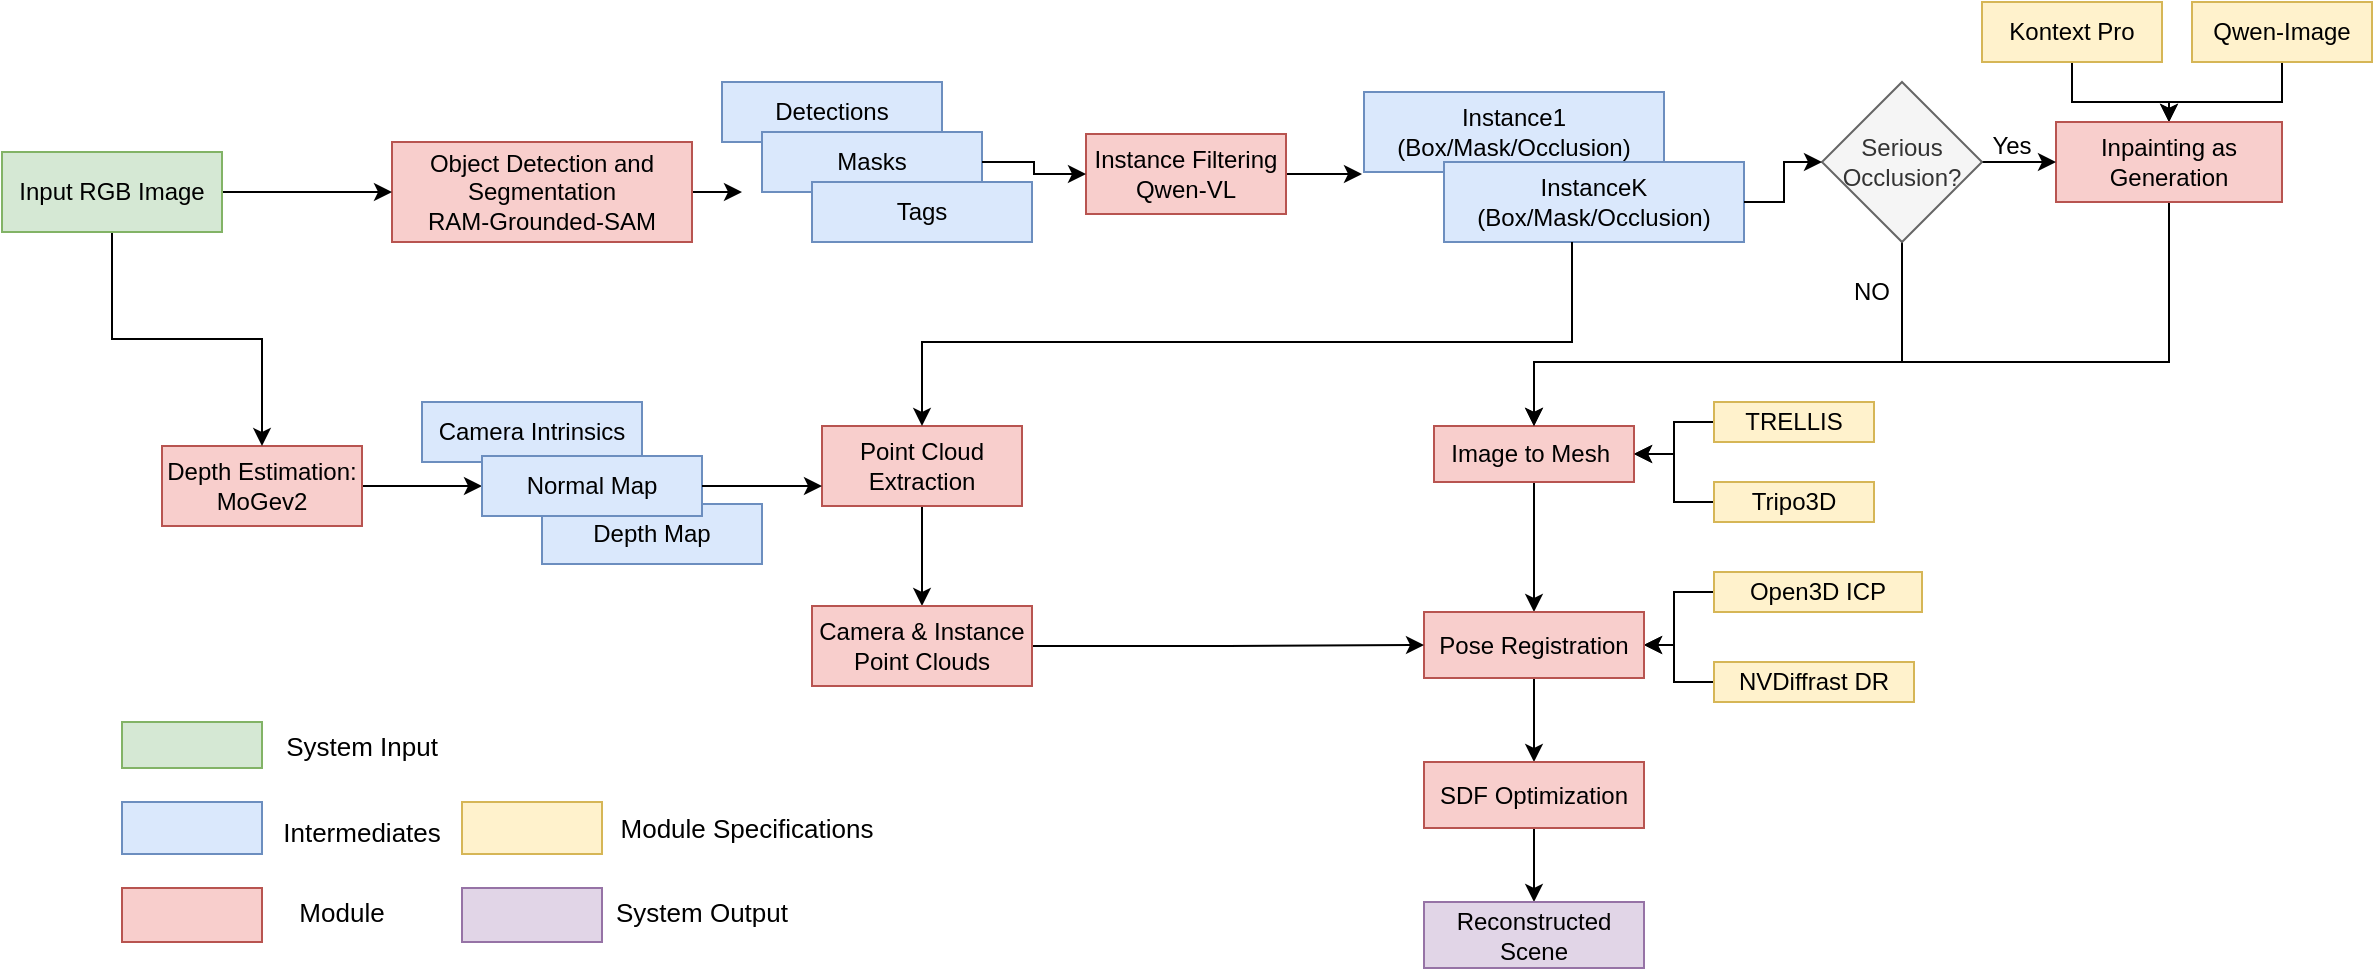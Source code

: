 <mxfile version="28.1.2">
  <diagram name="第 1 页" id="U4NkUbIg-iQdt0z-AqYp">
    <mxGraphModel dx="2047" dy="903" grid="1" gridSize="10" guides="1" tooltips="1" connect="1" arrows="1" fold="1" page="1" pageScale="1" pageWidth="827" pageHeight="1169" math="0" shadow="0">
      <root>
        <mxCell id="0" />
        <mxCell id="1" parent="0" />
        <mxCell id="R5ETY8nXP_gzCzJxEglk-65" style="edgeStyle=orthogonalEdgeStyle;rounded=0;orthogonalLoop=1;jettySize=auto;html=1;" edge="1" parent="1" source="TWbTmccekhhFHc_2XVgD-1">
          <mxGeometry relative="1" as="geometry">
            <mxPoint x="190" y="375" as="targetPoint" />
          </mxGeometry>
        </mxCell>
        <mxCell id="TWbTmccekhhFHc_2XVgD-1" value="Object Detection and Segmentation&lt;br&gt;RAM-Grounded-SAM" style="rounded=0;whiteSpace=wrap;html=1;fillColor=#f8cecc;strokeColor=#b85450;" parent="1" vertex="1">
          <mxGeometry x="15" y="350" width="150" height="50" as="geometry" />
        </mxCell>
        <mxCell id="R5ETY8nXP_gzCzJxEglk-68" style="edgeStyle=orthogonalEdgeStyle;rounded=0;orthogonalLoop=1;jettySize=auto;html=1;" edge="1" parent="1" source="TWbTmccekhhFHc_2XVgD-2">
          <mxGeometry relative="1" as="geometry">
            <mxPoint x="500" y="366" as="targetPoint" />
          </mxGeometry>
        </mxCell>
        <mxCell id="TWbTmccekhhFHc_2XVgD-2" value="Instance Filtering&lt;br&gt;Qwen-VL" style="rounded=0;whiteSpace=wrap;html=1;fillColor=#f8cecc;strokeColor=#b85450;" parent="1" vertex="1">
          <mxGeometry x="362" y="346" width="100" height="40" as="geometry" />
        </mxCell>
        <mxCell id="R5ETY8nXP_gzCzJxEglk-50" value="" style="edgeStyle=orthogonalEdgeStyle;rounded=0;orthogonalLoop=1;jettySize=auto;html=1;" edge="1" parent="1" source="TWbTmccekhhFHc_2XVgD-3" target="R5ETY8nXP_gzCzJxEglk-18">
          <mxGeometry relative="1" as="geometry" />
        </mxCell>
        <mxCell id="TWbTmccekhhFHc_2XVgD-3" value="Depth Estimation: MoGev2" style="rounded=0;whiteSpace=wrap;html=1;fillColor=#f8cecc;strokeColor=#b85450;" parent="1" vertex="1">
          <mxGeometry x="-100" y="502" width="100" height="40" as="geometry" />
        </mxCell>
        <mxCell id="R5ETY8nXP_gzCzJxEglk-37" style="edgeStyle=orthogonalEdgeStyle;rounded=0;orthogonalLoop=1;jettySize=auto;html=1;entryX=0.5;entryY=0;entryDx=0;entryDy=0;" edge="1" parent="1" source="R5ETY8nXP_gzCzJxEglk-1" target="R5ETY8nXP_gzCzJxEglk-23">
          <mxGeometry relative="1" as="geometry" />
        </mxCell>
        <mxCell id="R5ETY8nXP_gzCzJxEglk-1" value="Kontext Pro" style="rounded=0;whiteSpace=wrap;html=1;fillColor=#fff2cc;strokeColor=#d6b656;" vertex="1" parent="1">
          <mxGeometry x="810" y="280" width="90" height="30" as="geometry" />
        </mxCell>
        <mxCell id="R5ETY8nXP_gzCzJxEglk-31" style="edgeStyle=orthogonalEdgeStyle;rounded=0;orthogonalLoop=1;jettySize=auto;html=1;" edge="1" parent="1" source="R5ETY8nXP_gzCzJxEglk-5" target="R5ETY8nXP_gzCzJxEglk-24">
          <mxGeometry relative="1" as="geometry" />
        </mxCell>
        <mxCell id="R5ETY8nXP_gzCzJxEglk-5" value="Open3D ICP" style="rounded=0;whiteSpace=wrap;html=1;fillColor=#fff2cc;strokeColor=#d6b656;" vertex="1" parent="1">
          <mxGeometry x="676" y="565" width="104" height="20" as="geometry" />
        </mxCell>
        <mxCell id="R5ETY8nXP_gzCzJxEglk-48" value="" style="edgeStyle=orthogonalEdgeStyle;rounded=0;orthogonalLoop=1;jettySize=auto;html=1;" edge="1" parent="1" source="R5ETY8nXP_gzCzJxEglk-7" target="TWbTmccekhhFHc_2XVgD-1">
          <mxGeometry relative="1" as="geometry" />
        </mxCell>
        <mxCell id="R5ETY8nXP_gzCzJxEglk-49" style="edgeStyle=orthogonalEdgeStyle;rounded=0;orthogonalLoop=1;jettySize=auto;html=1;" edge="1" parent="1" source="R5ETY8nXP_gzCzJxEglk-7" target="TWbTmccekhhFHc_2XVgD-3">
          <mxGeometry relative="1" as="geometry" />
        </mxCell>
        <mxCell id="R5ETY8nXP_gzCzJxEglk-7" value="Input RGB Image" style="rounded=0;whiteSpace=wrap;html=1;fillColor=#d5e8d4;strokeColor=#82b366;" vertex="1" parent="1">
          <mxGeometry x="-180" y="355" width="110" height="40" as="geometry" />
        </mxCell>
        <mxCell id="R5ETY8nXP_gzCzJxEglk-34" style="edgeStyle=orthogonalEdgeStyle;rounded=0;orthogonalLoop=1;jettySize=auto;html=1;" edge="1" parent="1" source="R5ETY8nXP_gzCzJxEglk-12" target="R5ETY8nXP_gzCzJxEglk-13">
          <mxGeometry relative="1" as="geometry" />
        </mxCell>
        <mxCell id="R5ETY8nXP_gzCzJxEglk-12" value="TRELLIS" style="rounded=0;whiteSpace=wrap;html=1;fillColor=#fff2cc;strokeColor=#d6b656;" vertex="1" parent="1">
          <mxGeometry x="676" y="480" width="80" height="20" as="geometry" />
        </mxCell>
        <mxCell id="R5ETY8nXP_gzCzJxEglk-43" value="" style="edgeStyle=orthogonalEdgeStyle;rounded=0;orthogonalLoop=1;jettySize=auto;html=1;" edge="1" parent="1" source="R5ETY8nXP_gzCzJxEglk-13" target="R5ETY8nXP_gzCzJxEglk-24">
          <mxGeometry relative="1" as="geometry" />
        </mxCell>
        <mxCell id="R5ETY8nXP_gzCzJxEglk-13" value="Image to Mesh&amp;nbsp;" style="rounded=0;whiteSpace=wrap;html=1;fillColor=#f8cecc;strokeColor=#b85450;" vertex="1" parent="1">
          <mxGeometry x="536" y="492" width="100" height="28" as="geometry" />
        </mxCell>
        <mxCell id="R5ETY8nXP_gzCzJxEglk-30" style="edgeStyle=orthogonalEdgeStyle;rounded=0;orthogonalLoop=1;jettySize=auto;html=1;entryX=1;entryY=0.5;entryDx=0;entryDy=0;" edge="1" parent="1" source="R5ETY8nXP_gzCzJxEglk-14" target="R5ETY8nXP_gzCzJxEglk-24">
          <mxGeometry relative="1" as="geometry" />
        </mxCell>
        <mxCell id="R5ETY8nXP_gzCzJxEglk-14" value="NVDiffrast DR" style="rounded=0;whiteSpace=wrap;html=1;fillColor=#fff2cc;strokeColor=#d6b656;" vertex="1" parent="1">
          <mxGeometry x="676" y="610" width="100" height="20" as="geometry" />
        </mxCell>
        <mxCell id="R5ETY8nXP_gzCzJxEglk-39" style="edgeStyle=orthogonalEdgeStyle;rounded=0;orthogonalLoop=1;jettySize=auto;html=1;entryX=0.5;entryY=0;entryDx=0;entryDy=0;" edge="1" parent="1" source="R5ETY8nXP_gzCzJxEglk-22" target="R5ETY8nXP_gzCzJxEglk-23">
          <mxGeometry relative="1" as="geometry" />
        </mxCell>
        <mxCell id="R5ETY8nXP_gzCzJxEglk-22" value="Qwen-Image" style="rounded=0;whiteSpace=wrap;html=1;fillColor=#fff2cc;strokeColor=#d6b656;" vertex="1" parent="1">
          <mxGeometry x="915" y="280" width="90" height="30" as="geometry" />
        </mxCell>
        <mxCell id="R5ETY8nXP_gzCzJxEglk-61" style="edgeStyle=orthogonalEdgeStyle;rounded=0;orthogonalLoop=1;jettySize=auto;html=1;entryX=0.5;entryY=0;entryDx=0;entryDy=0;" edge="1" parent="1" source="R5ETY8nXP_gzCzJxEglk-23" target="R5ETY8nXP_gzCzJxEglk-13">
          <mxGeometry relative="1" as="geometry">
            <Array as="points">
              <mxPoint x="904" y="460" />
              <mxPoint x="586" y="460" />
            </Array>
          </mxGeometry>
        </mxCell>
        <mxCell id="R5ETY8nXP_gzCzJxEglk-23" value="Inpainting as Generation" style="rounded=0;whiteSpace=wrap;html=1;fillColor=#f8cecc;strokeColor=#b85450;" vertex="1" parent="1">
          <mxGeometry x="847" y="340" width="113" height="40" as="geometry" />
        </mxCell>
        <mxCell id="R5ETY8nXP_gzCzJxEglk-57" value="" style="edgeStyle=orthogonalEdgeStyle;rounded=0;orthogonalLoop=1;jettySize=auto;html=1;" edge="1" parent="1" source="R5ETY8nXP_gzCzJxEglk-24" target="R5ETY8nXP_gzCzJxEglk-56">
          <mxGeometry relative="1" as="geometry" />
        </mxCell>
        <mxCell id="R5ETY8nXP_gzCzJxEglk-24" value="Pose Registration" style="rounded=0;whiteSpace=wrap;html=1;fillColor=#f8cecc;strokeColor=#b85450;" vertex="1" parent="1">
          <mxGeometry x="531" y="585" width="110" height="33" as="geometry" />
        </mxCell>
        <mxCell id="R5ETY8nXP_gzCzJxEglk-33" style="edgeStyle=orthogonalEdgeStyle;rounded=0;orthogonalLoop=1;jettySize=auto;html=1;" edge="1" parent="1" source="R5ETY8nXP_gzCzJxEglk-32" target="R5ETY8nXP_gzCzJxEglk-13">
          <mxGeometry relative="1" as="geometry" />
        </mxCell>
        <mxCell id="R5ETY8nXP_gzCzJxEglk-32" value="Tripo3D" style="rounded=0;whiteSpace=wrap;html=1;fillColor=#fff2cc;strokeColor=#d6b656;" vertex="1" parent="1">
          <mxGeometry x="676" y="520" width="80" height="20" as="geometry" />
        </mxCell>
        <mxCell id="R5ETY8nXP_gzCzJxEglk-42" style="edgeStyle=orthogonalEdgeStyle;rounded=0;orthogonalLoop=1;jettySize=auto;html=1;entryX=0.5;entryY=0;entryDx=0;entryDy=0;" edge="1" parent="1" source="R5ETY8nXP_gzCzJxEglk-36" target="R5ETY8nXP_gzCzJxEglk-13">
          <mxGeometry relative="1" as="geometry">
            <Array as="points">
              <mxPoint x="770" y="460" />
              <mxPoint x="586" y="460" />
            </Array>
          </mxGeometry>
        </mxCell>
        <mxCell id="R5ETY8nXP_gzCzJxEglk-60" value="" style="edgeStyle=orthogonalEdgeStyle;rounded=0;orthogonalLoop=1;jettySize=auto;html=1;" edge="1" parent="1" source="R5ETY8nXP_gzCzJxEglk-36" target="R5ETY8nXP_gzCzJxEglk-23">
          <mxGeometry relative="1" as="geometry" />
        </mxCell>
        <mxCell id="R5ETY8nXP_gzCzJxEglk-36" value="Serious Occlusion?" style="rhombus;whiteSpace=wrap;html=1;fillColor=#f5f5f5;fontColor=#333333;strokeColor=#666666;" vertex="1" parent="1">
          <mxGeometry x="730" y="320" width="80" height="80" as="geometry" />
        </mxCell>
        <mxCell id="R5ETY8nXP_gzCzJxEglk-40" value="" style="group" vertex="1" connectable="0" parent="1">
          <mxGeometry x="501" y="325" width="190" height="75" as="geometry" />
        </mxCell>
        <mxCell id="R5ETY8nXP_gzCzJxEglk-20" value="Instance1&lt;div&gt;(Box/Mask/Occlusion)&lt;/div&gt;" style="rounded=0;whiteSpace=wrap;html=1;fillColor=#dae8fc;strokeColor=#6c8ebf;" vertex="1" parent="R5ETY8nXP_gzCzJxEglk-40">
          <mxGeometry width="150" height="40" as="geometry" />
        </mxCell>
        <mxCell id="R5ETY8nXP_gzCzJxEglk-35" value="InstanceK&lt;div&gt;(Box/Mask/Occlusion)&lt;/div&gt;" style="rounded=0;whiteSpace=wrap;html=1;fillColor=#dae8fc;strokeColor=#6c8ebf;" vertex="1" parent="R5ETY8nXP_gzCzJxEglk-40">
          <mxGeometry x="40" y="35" width="150" height="40" as="geometry" />
        </mxCell>
        <mxCell id="R5ETY8nXP_gzCzJxEglk-41" value="" style="edgeStyle=orthogonalEdgeStyle;rounded=0;orthogonalLoop=1;jettySize=auto;html=1;" edge="1" parent="1" source="R5ETY8nXP_gzCzJxEglk-35" target="R5ETY8nXP_gzCzJxEglk-36">
          <mxGeometry relative="1" as="geometry" />
        </mxCell>
        <mxCell id="R5ETY8nXP_gzCzJxEglk-53" value="" style="edgeStyle=orthogonalEdgeStyle;rounded=0;orthogonalLoop=1;jettySize=auto;html=1;" edge="1" parent="1" source="R5ETY8nXP_gzCzJxEglk-44" target="R5ETY8nXP_gzCzJxEglk-46">
          <mxGeometry relative="1" as="geometry" />
        </mxCell>
        <mxCell id="R5ETY8nXP_gzCzJxEglk-44" value="Point Cloud Extraction" style="rounded=0;whiteSpace=wrap;html=1;fillColor=#f8cecc;strokeColor=#b85450;" vertex="1" parent="1">
          <mxGeometry x="230" y="492" width="100" height="40" as="geometry" />
        </mxCell>
        <mxCell id="R5ETY8nXP_gzCzJxEglk-45" style="edgeStyle=orthogonalEdgeStyle;rounded=0;orthogonalLoop=1;jettySize=auto;html=1;entryX=0.5;entryY=0;entryDx=0;entryDy=0;" edge="1" parent="1" source="R5ETY8nXP_gzCzJxEglk-35" target="R5ETY8nXP_gzCzJxEglk-44">
          <mxGeometry relative="1" as="geometry">
            <Array as="points">
              <mxPoint x="605" y="450" />
              <mxPoint x="280" y="450" />
            </Array>
          </mxGeometry>
        </mxCell>
        <mxCell id="R5ETY8nXP_gzCzJxEglk-55" style="edgeStyle=orthogonalEdgeStyle;rounded=0;orthogonalLoop=1;jettySize=auto;html=1;entryX=0;entryY=0.5;entryDx=0;entryDy=0;" edge="1" parent="1" source="R5ETY8nXP_gzCzJxEglk-46" target="R5ETY8nXP_gzCzJxEglk-24">
          <mxGeometry relative="1" as="geometry" />
        </mxCell>
        <mxCell id="R5ETY8nXP_gzCzJxEglk-46" value="Camera &amp;amp; Instance Point Clouds" style="rounded=0;whiteSpace=wrap;html=1;fillColor=#f8cecc;strokeColor=#b85450;" vertex="1" parent="1">
          <mxGeometry x="225" y="582" width="110" height="40" as="geometry" />
        </mxCell>
        <mxCell id="R5ETY8nXP_gzCzJxEglk-51" value="" style="group" vertex="1" connectable="0" parent="1">
          <mxGeometry x="30" y="480" width="170" height="81" as="geometry" />
        </mxCell>
        <mxCell id="R5ETY8nXP_gzCzJxEglk-15" value="Camera Intrinsics" style="rounded=0;whiteSpace=wrap;html=1;fillColor=#dae8fc;strokeColor=#6c8ebf;" vertex="1" parent="R5ETY8nXP_gzCzJxEglk-51">
          <mxGeometry width="110" height="30" as="geometry" />
        </mxCell>
        <mxCell id="R5ETY8nXP_gzCzJxEglk-17" value="Depth Map" style="rounded=0;whiteSpace=wrap;html=1;fillColor=#dae8fc;strokeColor=#6c8ebf;" vertex="1" parent="R5ETY8nXP_gzCzJxEglk-51">
          <mxGeometry x="60" y="51" width="110" height="30" as="geometry" />
        </mxCell>
        <mxCell id="R5ETY8nXP_gzCzJxEglk-18" value="Normal Map" style="rounded=0;whiteSpace=wrap;html=1;fillColor=#dae8fc;strokeColor=#6c8ebf;" vertex="1" parent="R5ETY8nXP_gzCzJxEglk-51">
          <mxGeometry x="30" y="27" width="110" height="30" as="geometry" />
        </mxCell>
        <mxCell id="R5ETY8nXP_gzCzJxEglk-52" style="edgeStyle=orthogonalEdgeStyle;rounded=0;orthogonalLoop=1;jettySize=auto;html=1;entryX=0;entryY=0.75;entryDx=0;entryDy=0;" edge="1" parent="1" source="R5ETY8nXP_gzCzJxEglk-18" target="R5ETY8nXP_gzCzJxEglk-44">
          <mxGeometry relative="1" as="geometry" />
        </mxCell>
        <mxCell id="R5ETY8nXP_gzCzJxEglk-59" value="" style="edgeStyle=orthogonalEdgeStyle;rounded=0;orthogonalLoop=1;jettySize=auto;html=1;" edge="1" parent="1" source="R5ETY8nXP_gzCzJxEglk-56" target="R5ETY8nXP_gzCzJxEglk-58">
          <mxGeometry relative="1" as="geometry" />
        </mxCell>
        <mxCell id="R5ETY8nXP_gzCzJxEglk-56" value="SDF Optimization" style="rounded=0;whiteSpace=wrap;html=1;fillColor=#f8cecc;strokeColor=#b85450;" vertex="1" parent="1">
          <mxGeometry x="531" y="660" width="110" height="33" as="geometry" />
        </mxCell>
        <mxCell id="R5ETY8nXP_gzCzJxEglk-58" value="Reconstructed Scene" style="rounded=0;whiteSpace=wrap;html=1;fillColor=#e1d5e7;strokeColor=#9673a6;" vertex="1" parent="1">
          <mxGeometry x="531" y="730" width="110" height="33" as="geometry" />
        </mxCell>
        <mxCell id="R5ETY8nXP_gzCzJxEglk-66" value="" style="group" vertex="1" connectable="0" parent="1">
          <mxGeometry x="180" y="320" width="155" height="80" as="geometry" />
        </mxCell>
        <mxCell id="R5ETY8nXP_gzCzJxEglk-8" value="Detections" style="rounded=0;whiteSpace=wrap;html=1;fillColor=#dae8fc;strokeColor=#6c8ebf;" vertex="1" parent="R5ETY8nXP_gzCzJxEglk-66">
          <mxGeometry width="110" height="30" as="geometry" />
        </mxCell>
        <mxCell id="R5ETY8nXP_gzCzJxEglk-62" value="Masks" style="rounded=0;whiteSpace=wrap;html=1;fillColor=#dae8fc;strokeColor=#6c8ebf;" vertex="1" parent="R5ETY8nXP_gzCzJxEglk-66">
          <mxGeometry x="20" y="25" width="110" height="30" as="geometry" />
        </mxCell>
        <mxCell id="R5ETY8nXP_gzCzJxEglk-63" value="Tags" style="rounded=0;whiteSpace=wrap;html=1;fillColor=#dae8fc;strokeColor=#6c8ebf;" vertex="1" parent="R5ETY8nXP_gzCzJxEglk-66">
          <mxGeometry x="45" y="50" width="110" height="30" as="geometry" />
        </mxCell>
        <mxCell id="R5ETY8nXP_gzCzJxEglk-67" style="edgeStyle=orthogonalEdgeStyle;rounded=0;orthogonalLoop=1;jettySize=auto;html=1;entryX=0;entryY=0.5;entryDx=0;entryDy=0;" edge="1" parent="1" source="R5ETY8nXP_gzCzJxEglk-62" target="TWbTmccekhhFHc_2XVgD-2">
          <mxGeometry relative="1" as="geometry" />
        </mxCell>
        <mxCell id="R5ETY8nXP_gzCzJxEglk-69" value="Yes" style="text;strokeColor=none;align=center;fillColor=none;html=1;verticalAlign=middle;whiteSpace=wrap;rounded=0;" vertex="1" parent="1">
          <mxGeometry x="795" y="337" width="60" height="30" as="geometry" />
        </mxCell>
        <mxCell id="R5ETY8nXP_gzCzJxEglk-70" value="NO" style="text;strokeColor=none;align=center;fillColor=none;html=1;verticalAlign=middle;whiteSpace=wrap;rounded=0;" vertex="1" parent="1">
          <mxGeometry x="725" y="410" width="60" height="30" as="geometry" />
        </mxCell>
        <mxCell id="R5ETY8nXP_gzCzJxEglk-74" value="" style="rounded=0;whiteSpace=wrap;html=1;fillColor=#d5e8d4;strokeColor=#82b366;" vertex="1" parent="1">
          <mxGeometry x="-120" y="640" width="70" height="23" as="geometry" />
        </mxCell>
        <mxCell id="R5ETY8nXP_gzCzJxEglk-75" value="" style="rounded=0;whiteSpace=wrap;html=1;fillColor=#e1d5e7;strokeColor=#9673a6;" vertex="1" parent="1">
          <mxGeometry x="50" y="723" width="70" height="27" as="geometry" />
        </mxCell>
        <mxCell id="R5ETY8nXP_gzCzJxEglk-76" value="" style="rounded=0;whiteSpace=wrap;html=1;fillColor=#f8cecc;strokeColor=#b85450;" vertex="1" parent="1">
          <mxGeometry x="-120" y="723" width="70" height="27" as="geometry" />
        </mxCell>
        <mxCell id="R5ETY8nXP_gzCzJxEglk-77" value="" style="rounded=0;whiteSpace=wrap;html=1;fillColor=#dae8fc;strokeColor=#6c8ebf;" vertex="1" parent="1">
          <mxGeometry x="-120" y="680" width="70" height="26" as="geometry" />
        </mxCell>
        <mxCell id="R5ETY8nXP_gzCzJxEglk-78" value="" style="rounded=0;whiteSpace=wrap;html=1;fillColor=#fff2cc;strokeColor=#d6b656;" vertex="1" parent="1">
          <mxGeometry x="50" y="680" width="70" height="26" as="geometry" />
        </mxCell>
        <mxCell id="R5ETY8nXP_gzCzJxEglk-82" value="&lt;font style=&quot;font-size: 13px;&quot;&gt;System Input&lt;/font&gt;" style="text;strokeColor=none;align=center;fillColor=none;html=1;verticalAlign=middle;whiteSpace=wrap;rounded=0;" vertex="1" parent="1">
          <mxGeometry x="-40" y="636.5" width="80" height="30" as="geometry" />
        </mxCell>
        <mxCell id="R5ETY8nXP_gzCzJxEglk-83" value="&lt;font style=&quot;font-size: 13px;&quot;&gt;System Output&lt;/font&gt;" style="text;strokeColor=none;align=center;fillColor=none;html=1;verticalAlign=middle;whiteSpace=wrap;rounded=0;" vertex="1" parent="1">
          <mxGeometry x="125" y="720" width="90" height="30" as="geometry" />
        </mxCell>
        <mxCell id="R5ETY8nXP_gzCzJxEglk-84" value="&lt;font style=&quot;font-size: 13px;&quot;&gt;Intermediates&lt;/font&gt;" style="text;strokeColor=none;align=center;fillColor=none;html=1;verticalAlign=middle;whiteSpace=wrap;rounded=0;" vertex="1" parent="1">
          <mxGeometry x="-40" y="680" width="80" height="30" as="geometry" />
        </mxCell>
        <mxCell id="R5ETY8nXP_gzCzJxEglk-85" value="&lt;font style=&quot;font-size: 13px;&quot;&gt;Module&lt;/font&gt;" style="text;strokeColor=none;align=center;fillColor=none;html=1;verticalAlign=middle;whiteSpace=wrap;rounded=0;" vertex="1" parent="1">
          <mxGeometry x="-50" y="720" width="80" height="30" as="geometry" />
        </mxCell>
        <mxCell id="R5ETY8nXP_gzCzJxEglk-86" value="&lt;span style=&quot;font-size: 13px;&quot;&gt;Module Specifications&lt;/span&gt;" style="text;strokeColor=none;align=center;fillColor=none;html=1;verticalAlign=middle;whiteSpace=wrap;rounded=0;" vertex="1" parent="1">
          <mxGeometry x="125" y="678" width="135" height="30" as="geometry" />
        </mxCell>
      </root>
    </mxGraphModel>
  </diagram>
</mxfile>
